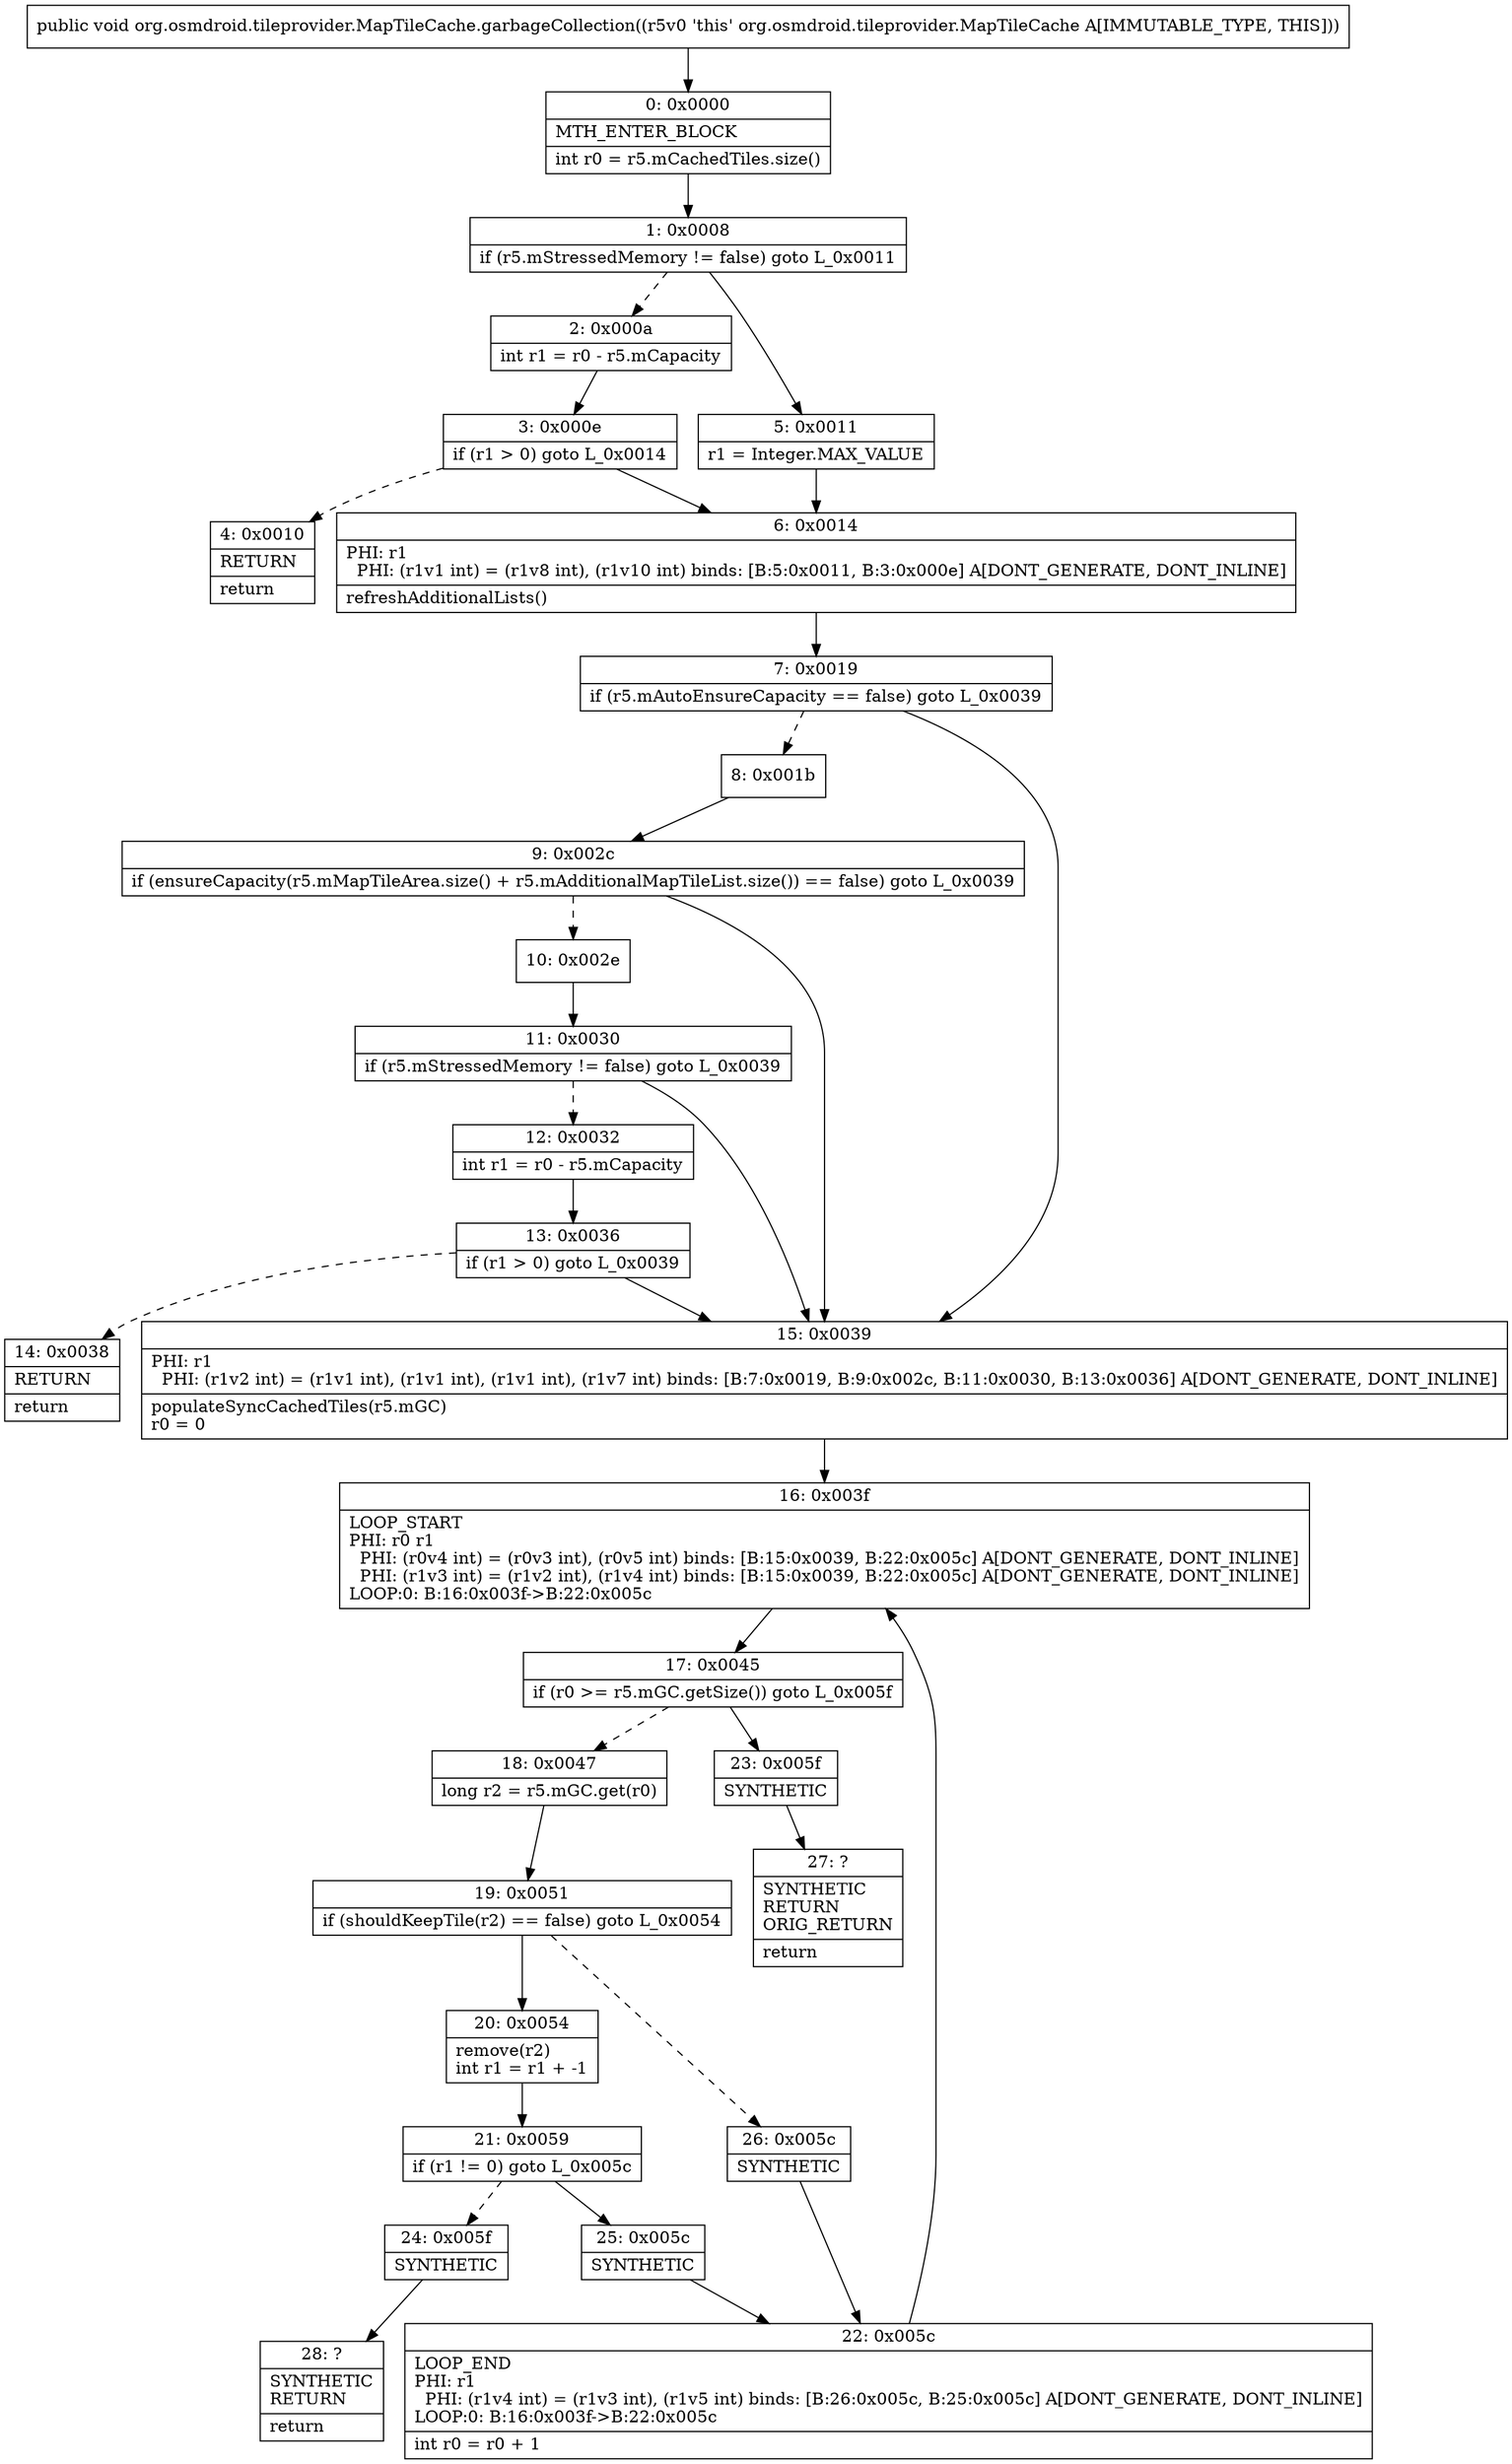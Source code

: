 digraph "CFG fororg.osmdroid.tileprovider.MapTileCache.garbageCollection()V" {
Node_0 [shape=record,label="{0\:\ 0x0000|MTH_ENTER_BLOCK\l|int r0 = r5.mCachedTiles.size()\l}"];
Node_1 [shape=record,label="{1\:\ 0x0008|if (r5.mStressedMemory != false) goto L_0x0011\l}"];
Node_2 [shape=record,label="{2\:\ 0x000a|int r1 = r0 \- r5.mCapacity\l}"];
Node_3 [shape=record,label="{3\:\ 0x000e|if (r1 \> 0) goto L_0x0014\l}"];
Node_4 [shape=record,label="{4\:\ 0x0010|RETURN\l|return\l}"];
Node_5 [shape=record,label="{5\:\ 0x0011|r1 = Integer.MAX_VALUE\l}"];
Node_6 [shape=record,label="{6\:\ 0x0014|PHI: r1 \l  PHI: (r1v1 int) = (r1v8 int), (r1v10 int) binds: [B:5:0x0011, B:3:0x000e] A[DONT_GENERATE, DONT_INLINE]\l|refreshAdditionalLists()\l}"];
Node_7 [shape=record,label="{7\:\ 0x0019|if (r5.mAutoEnsureCapacity == false) goto L_0x0039\l}"];
Node_8 [shape=record,label="{8\:\ 0x001b}"];
Node_9 [shape=record,label="{9\:\ 0x002c|if (ensureCapacity(r5.mMapTileArea.size() + r5.mAdditionalMapTileList.size()) == false) goto L_0x0039\l}"];
Node_10 [shape=record,label="{10\:\ 0x002e}"];
Node_11 [shape=record,label="{11\:\ 0x0030|if (r5.mStressedMemory != false) goto L_0x0039\l}"];
Node_12 [shape=record,label="{12\:\ 0x0032|int r1 = r0 \- r5.mCapacity\l}"];
Node_13 [shape=record,label="{13\:\ 0x0036|if (r1 \> 0) goto L_0x0039\l}"];
Node_14 [shape=record,label="{14\:\ 0x0038|RETURN\l|return\l}"];
Node_15 [shape=record,label="{15\:\ 0x0039|PHI: r1 \l  PHI: (r1v2 int) = (r1v1 int), (r1v1 int), (r1v1 int), (r1v7 int) binds: [B:7:0x0019, B:9:0x002c, B:11:0x0030, B:13:0x0036] A[DONT_GENERATE, DONT_INLINE]\l|populateSyncCachedTiles(r5.mGC)\lr0 = 0\l}"];
Node_16 [shape=record,label="{16\:\ 0x003f|LOOP_START\lPHI: r0 r1 \l  PHI: (r0v4 int) = (r0v3 int), (r0v5 int) binds: [B:15:0x0039, B:22:0x005c] A[DONT_GENERATE, DONT_INLINE]\l  PHI: (r1v3 int) = (r1v2 int), (r1v4 int) binds: [B:15:0x0039, B:22:0x005c] A[DONT_GENERATE, DONT_INLINE]\lLOOP:0: B:16:0x003f\-\>B:22:0x005c\l}"];
Node_17 [shape=record,label="{17\:\ 0x0045|if (r0 \>= r5.mGC.getSize()) goto L_0x005f\l}"];
Node_18 [shape=record,label="{18\:\ 0x0047|long r2 = r5.mGC.get(r0)\l}"];
Node_19 [shape=record,label="{19\:\ 0x0051|if (shouldKeepTile(r2) == false) goto L_0x0054\l}"];
Node_20 [shape=record,label="{20\:\ 0x0054|remove(r2)\lint r1 = r1 + \-1\l}"];
Node_21 [shape=record,label="{21\:\ 0x0059|if (r1 != 0) goto L_0x005c\l}"];
Node_22 [shape=record,label="{22\:\ 0x005c|LOOP_END\lPHI: r1 \l  PHI: (r1v4 int) = (r1v3 int), (r1v5 int) binds: [B:26:0x005c, B:25:0x005c] A[DONT_GENERATE, DONT_INLINE]\lLOOP:0: B:16:0x003f\-\>B:22:0x005c\l|int r0 = r0 + 1\l}"];
Node_23 [shape=record,label="{23\:\ 0x005f|SYNTHETIC\l}"];
Node_24 [shape=record,label="{24\:\ 0x005f|SYNTHETIC\l}"];
Node_25 [shape=record,label="{25\:\ 0x005c|SYNTHETIC\l}"];
Node_26 [shape=record,label="{26\:\ 0x005c|SYNTHETIC\l}"];
Node_27 [shape=record,label="{27\:\ ?|SYNTHETIC\lRETURN\lORIG_RETURN\l|return\l}"];
Node_28 [shape=record,label="{28\:\ ?|SYNTHETIC\lRETURN\l|return\l}"];
MethodNode[shape=record,label="{public void org.osmdroid.tileprovider.MapTileCache.garbageCollection((r5v0 'this' org.osmdroid.tileprovider.MapTileCache A[IMMUTABLE_TYPE, THIS])) }"];
MethodNode -> Node_0;
Node_0 -> Node_1;
Node_1 -> Node_2[style=dashed];
Node_1 -> Node_5;
Node_2 -> Node_3;
Node_3 -> Node_4[style=dashed];
Node_3 -> Node_6;
Node_5 -> Node_6;
Node_6 -> Node_7;
Node_7 -> Node_8[style=dashed];
Node_7 -> Node_15;
Node_8 -> Node_9;
Node_9 -> Node_10[style=dashed];
Node_9 -> Node_15;
Node_10 -> Node_11;
Node_11 -> Node_12[style=dashed];
Node_11 -> Node_15;
Node_12 -> Node_13;
Node_13 -> Node_14[style=dashed];
Node_13 -> Node_15;
Node_15 -> Node_16;
Node_16 -> Node_17;
Node_17 -> Node_18[style=dashed];
Node_17 -> Node_23;
Node_18 -> Node_19;
Node_19 -> Node_20;
Node_19 -> Node_26[style=dashed];
Node_20 -> Node_21;
Node_21 -> Node_24[style=dashed];
Node_21 -> Node_25;
Node_22 -> Node_16;
Node_23 -> Node_27;
Node_24 -> Node_28;
Node_25 -> Node_22;
Node_26 -> Node_22;
}

